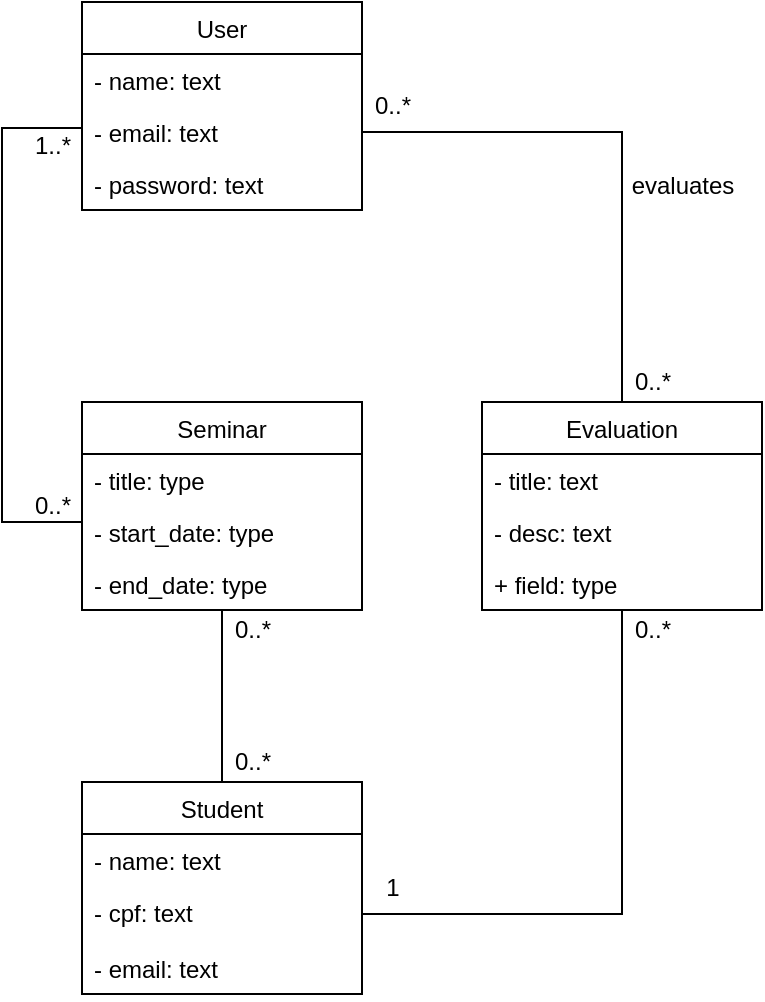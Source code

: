 <mxfile version="12.3.3" type="google" pages="1"><diagram id="gt2wv4MnHh8MMgG0KlZT" name="Page-1"><mxGraphModel dx="782" dy="706" grid="1" gridSize="10" guides="1" tooltips="1" connect="1" arrows="1" fold="1" page="1" pageScale="1" pageWidth="827" pageHeight="1169" math="0" shadow="0"><root><mxCell id="0"/><mxCell id="1" parent="0"/><mxCell id="6b_ilrgiznNEtGlkreib-17" value="User" style="swimlane;fontStyle=0;childLayout=stackLayout;horizontal=1;startSize=26;fillColor=none;horizontalStack=0;resizeParent=1;resizeParentMax=0;resizeLast=0;collapsible=1;marginBottom=0;" vertex="1" parent="1"><mxGeometry x="90" y="20" width="140" height="104" as="geometry"/></mxCell><mxCell id="6b_ilrgiznNEtGlkreib-41" value="- name: text" style="text;strokeColor=none;fillColor=none;align=left;verticalAlign=top;spacingLeft=4;spacingRight=4;overflow=hidden;rotatable=0;points=[[0,0.5],[1,0.5]];portConstraint=eastwest;" vertex="1" parent="6b_ilrgiznNEtGlkreib-17"><mxGeometry y="26" width="140" height="26" as="geometry"/></mxCell><mxCell id="6b_ilrgiznNEtGlkreib-20" value="- email: text" style="text;strokeColor=none;fillColor=none;align=left;verticalAlign=top;spacingLeft=4;spacingRight=4;overflow=hidden;rotatable=0;points=[[0,0.5],[1,0.5]];portConstraint=eastwest;" vertex="1" parent="6b_ilrgiznNEtGlkreib-17"><mxGeometry y="52" width="140" height="26" as="geometry"/></mxCell><mxCell id="6b_ilrgiznNEtGlkreib-19" value="- password: text" style="text;strokeColor=none;fillColor=none;align=left;verticalAlign=top;spacingLeft=4;spacingRight=4;overflow=hidden;rotatable=0;points=[[0,0.5],[1,0.5]];portConstraint=eastwest;" vertex="1" parent="6b_ilrgiznNEtGlkreib-17"><mxGeometry y="78" width="140" height="26" as="geometry"/></mxCell><object label="" id="6b_ilrgiznNEtGlkreib-49"><mxCell style="edgeStyle=orthogonalEdgeStyle;rounded=0;jumpStyle=none;orthogonalLoop=1;jettySize=auto;exitX=0.5;exitY=0;exitDx=0;exitDy=0;startArrow=none;startFill=0;endArrow=none;endFill=0;html=1;" edge="1" parent="1" source="6b_ilrgiznNEtGlkreib-29" target="6b_ilrgiznNEtGlkreib-33"><mxGeometry relative="1" as="geometry"/></mxCell></object><mxCell id="6b_ilrgiznNEtGlkreib-29" value="Student" style="swimlane;fontStyle=0;childLayout=stackLayout;horizontal=1;startSize=26;fillColor=none;horizontalStack=0;resizeParent=1;resizeParentMax=0;resizeLast=0;collapsible=1;marginBottom=0;" vertex="1" parent="1"><mxGeometry x="90" y="410" width="140" height="106" as="geometry"/></mxCell><mxCell id="6b_ilrgiznNEtGlkreib-30" value="- name: text" style="text;strokeColor=none;fillColor=none;align=left;verticalAlign=top;spacingLeft=4;spacingRight=4;overflow=hidden;rotatable=0;points=[[0,0.5],[1,0.5]];portConstraint=eastwest;" vertex="1" parent="6b_ilrgiznNEtGlkreib-29"><mxGeometry y="26" width="140" height="26" as="geometry"/></mxCell><mxCell id="6b_ilrgiznNEtGlkreib-31" value="- cpf: text" style="text;strokeColor=none;fillColor=none;align=left;verticalAlign=top;spacingLeft=4;spacingRight=4;overflow=hidden;rotatable=0;points=[[0,0.5],[1,0.5]];portConstraint=eastwest;" vertex="1" parent="6b_ilrgiznNEtGlkreib-29"><mxGeometry y="52" width="140" height="28" as="geometry"/></mxCell><mxCell id="6b_ilrgiznNEtGlkreib-32" value="- email: text" style="text;strokeColor=none;fillColor=none;align=left;verticalAlign=top;spacingLeft=4;spacingRight=4;overflow=hidden;rotatable=0;points=[[0,0.5],[1,0.5]];portConstraint=eastwest;" vertex="1" parent="6b_ilrgiznNEtGlkreib-29"><mxGeometry y="80" width="140" height="26" as="geometry"/></mxCell><mxCell id="6b_ilrgiznNEtGlkreib-33" value="Seminar" style="swimlane;fontStyle=0;childLayout=stackLayout;horizontal=1;startSize=26;fillColor=none;horizontalStack=0;resizeParent=1;resizeParentMax=0;resizeLast=0;collapsible=1;marginBottom=0;" vertex="1" parent="1"><mxGeometry x="90" y="220" width="140" height="104" as="geometry"/></mxCell><mxCell id="6b_ilrgiznNEtGlkreib-34" value="- title: type" style="text;strokeColor=none;fillColor=none;align=left;verticalAlign=top;spacingLeft=4;spacingRight=4;overflow=hidden;rotatable=0;points=[[0,0.5],[1,0.5]];portConstraint=eastwest;" vertex="1" parent="6b_ilrgiznNEtGlkreib-33"><mxGeometry y="26" width="140" height="26" as="geometry"/></mxCell><mxCell id="6b_ilrgiznNEtGlkreib-43" value="" style="endArrow=none;html=1;endSize=12;startArrow=none;startSize=14;startFill=0;edgeStyle=orthogonalEdgeStyle;exitX=0;exitY=0.5;exitDx=0;exitDy=0;jumpStyle=none;rounded=0;endFill=0;" edge="1" parent="6b_ilrgiznNEtGlkreib-33" source="6b_ilrgiznNEtGlkreib-19"><mxGeometry relative="1" as="geometry"><mxPoint x="-160" y="60" as="sourcePoint"/><mxPoint y="60" as="targetPoint"/><Array as="points"><mxPoint x="-40" y="-137"/><mxPoint x="-40" y="60"/></Array></mxGeometry></mxCell><mxCell id="6b_ilrgiznNEtGlkreib-35" value="- start_date: type" style="text;strokeColor=none;fillColor=none;align=left;verticalAlign=top;spacingLeft=4;spacingRight=4;overflow=hidden;rotatable=0;points=[[0,0.5],[1,0.5]];portConstraint=eastwest;" vertex="1" parent="6b_ilrgiznNEtGlkreib-33"><mxGeometry y="52" width="140" height="26" as="geometry"/></mxCell><mxCell id="6b_ilrgiznNEtGlkreib-36" value="- end_date: type" style="text;strokeColor=none;fillColor=none;align=left;verticalAlign=top;spacingLeft=4;spacingRight=4;overflow=hidden;rotatable=0;points=[[0,0.5],[1,0.5]];portConstraint=eastwest;" vertex="1" parent="6b_ilrgiznNEtGlkreib-33"><mxGeometry y="78" width="140" height="26" as="geometry"/></mxCell><mxCell id="6b_ilrgiznNEtGlkreib-37" value="Evaluation" style="swimlane;fontStyle=0;childLayout=stackLayout;horizontal=1;startSize=26;fillColor=none;horizontalStack=0;resizeParent=1;resizeParentMax=0;resizeLast=0;collapsible=1;marginBottom=0;" vertex="1" parent="1"><mxGeometry x="290" y="220" width="140" height="104" as="geometry"/></mxCell><mxCell id="6b_ilrgiznNEtGlkreib-38" value="- title: text" style="text;strokeColor=none;fillColor=none;align=left;verticalAlign=top;spacingLeft=4;spacingRight=4;overflow=hidden;rotatable=0;points=[[0,0.5],[1,0.5]];portConstraint=eastwest;" vertex="1" parent="6b_ilrgiznNEtGlkreib-37"><mxGeometry y="26" width="140" height="26" as="geometry"/></mxCell><mxCell id="6b_ilrgiznNEtGlkreib-39" value="- desc: text" style="text;strokeColor=none;fillColor=none;align=left;verticalAlign=top;spacingLeft=4;spacingRight=4;overflow=hidden;rotatable=0;points=[[0,0.5],[1,0.5]];portConstraint=eastwest;" vertex="1" parent="6b_ilrgiznNEtGlkreib-37"><mxGeometry y="52" width="140" height="26" as="geometry"/></mxCell><mxCell id="6b_ilrgiznNEtGlkreib-40" value="+ field: type" style="text;strokeColor=none;fillColor=none;align=left;verticalAlign=top;spacingLeft=4;spacingRight=4;overflow=hidden;rotatable=0;points=[[0,0.5],[1,0.5]];portConstraint=eastwest;" vertex="1" parent="6b_ilrgiznNEtGlkreib-37"><mxGeometry y="78" width="140" height="26" as="geometry"/></mxCell><mxCell id="6b_ilrgiznNEtGlkreib-50" value="0..*" style="text;html=1;align=center;verticalAlign=middle;resizable=0;points=[];;autosize=1;" vertex="1" parent="1"><mxGeometry x="160" y="324" width="30" height="20" as="geometry"/></mxCell><mxCell id="6b_ilrgiznNEtGlkreib-51" value="0..*" style="text;html=1;align=center;verticalAlign=middle;resizable=0;points=[];;autosize=1;" vertex="1" parent="1"><mxGeometry x="160" y="390" width="30" height="20" as="geometry"/></mxCell><mxCell id="6b_ilrgiznNEtGlkreib-52" style="edgeStyle=orthogonalEdgeStyle;rounded=0;jumpStyle=none;orthogonalLoop=1;jettySize=auto;html=1;entryX=0.5;entryY=0;entryDx=0;entryDy=0;startArrow=none;startFill=0;endArrow=none;endFill=0;exitX=1;exitY=0.5;exitDx=0;exitDy=0;" edge="1" parent="1" source="6b_ilrgiznNEtGlkreib-20" target="6b_ilrgiznNEtGlkreib-37"><mxGeometry relative="1" as="geometry"/></mxCell><mxCell id="6b_ilrgiznNEtGlkreib-53" style="edgeStyle=orthogonalEdgeStyle;rounded=0;jumpStyle=none;orthogonalLoop=1;jettySize=auto;html=1;startArrow=none;startFill=0;endArrow=none;endFill=0;" edge="1" parent="1" source="6b_ilrgiznNEtGlkreib-31" target="6b_ilrgiznNEtGlkreib-40"><mxGeometry relative="1" as="geometry"><Array as="points"><mxPoint x="360" y="476"/></Array></mxGeometry></mxCell><mxCell id="6b_ilrgiznNEtGlkreib-54" value="evaluates" style="text;html=1;align=center;verticalAlign=middle;resizable=0;points=[];;autosize=1;" vertex="1" parent="1"><mxGeometry x="355" y="102" width="70" height="20" as="geometry"/></mxCell><mxCell id="6b_ilrgiznNEtGlkreib-55" value="0..*" style="text;html=1;align=center;verticalAlign=middle;resizable=0;points=[];;autosize=1;" vertex="1" parent="1"><mxGeometry x="230" y="62" width="30" height="20" as="geometry"/></mxCell><mxCell id="6b_ilrgiznNEtGlkreib-56" value="0..*" style="text;html=1;align=center;verticalAlign=middle;resizable=0;points=[];;autosize=1;" vertex="1" parent="1"><mxGeometry x="360" y="200" width="30" height="20" as="geometry"/></mxCell><mxCell id="6b_ilrgiznNEtGlkreib-57" value="0..*" style="text;html=1;align=center;verticalAlign=middle;resizable=0;points=[];;autosize=1;" vertex="1" parent="1"><mxGeometry x="360" y="324" width="30" height="20" as="geometry"/></mxCell><mxCell id="6b_ilrgiznNEtGlkreib-58" value="0..*" style="text;html=1;align=center;verticalAlign=middle;resizable=0;points=[];;autosize=1;" vertex="1" parent="1"><mxGeometry x="60" y="262" width="30" height="20" as="geometry"/></mxCell><mxCell id="6b_ilrgiznNEtGlkreib-59" value="1..*" style="text;html=1;align=center;verticalAlign=middle;resizable=0;points=[];;autosize=1;" vertex="1" parent="1"><mxGeometry x="60" y="82" width="30" height="20" as="geometry"/></mxCell><mxCell id="6b_ilrgiznNEtGlkreib-60" value="1" style="text;html=1;align=center;verticalAlign=middle;resizable=0;points=[];;autosize=1;" vertex="1" parent="1"><mxGeometry x="235" y="453" width="20" height="20" as="geometry"/></mxCell></root></mxGraphModel></diagram></mxfile>